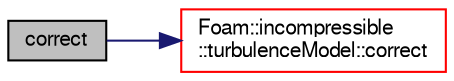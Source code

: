 digraph "correct"
{
  bgcolor="transparent";
  edge [fontname="FreeSans",fontsize="10",labelfontname="FreeSans",labelfontsize="10"];
  node [fontname="FreeSans",fontsize="10",shape=record];
  rankdir="LR";
  Node1631 [label="correct",height=0.2,width=0.4,color="black", fillcolor="grey75", style="filled", fontcolor="black"];
  Node1631 -> Node1632 [color="midnightblue",fontsize="10",style="solid",fontname="FreeSans"];
  Node1632 [label="Foam::incompressible\l::turbulenceModel::correct",height=0.2,width=0.4,color="red",URL="$a31102.html#aa4d8a8ca44f2b13f84ba64733f6e0252",tooltip="Solve the turbulence equations and correct the turbulence viscosity. "];
}
